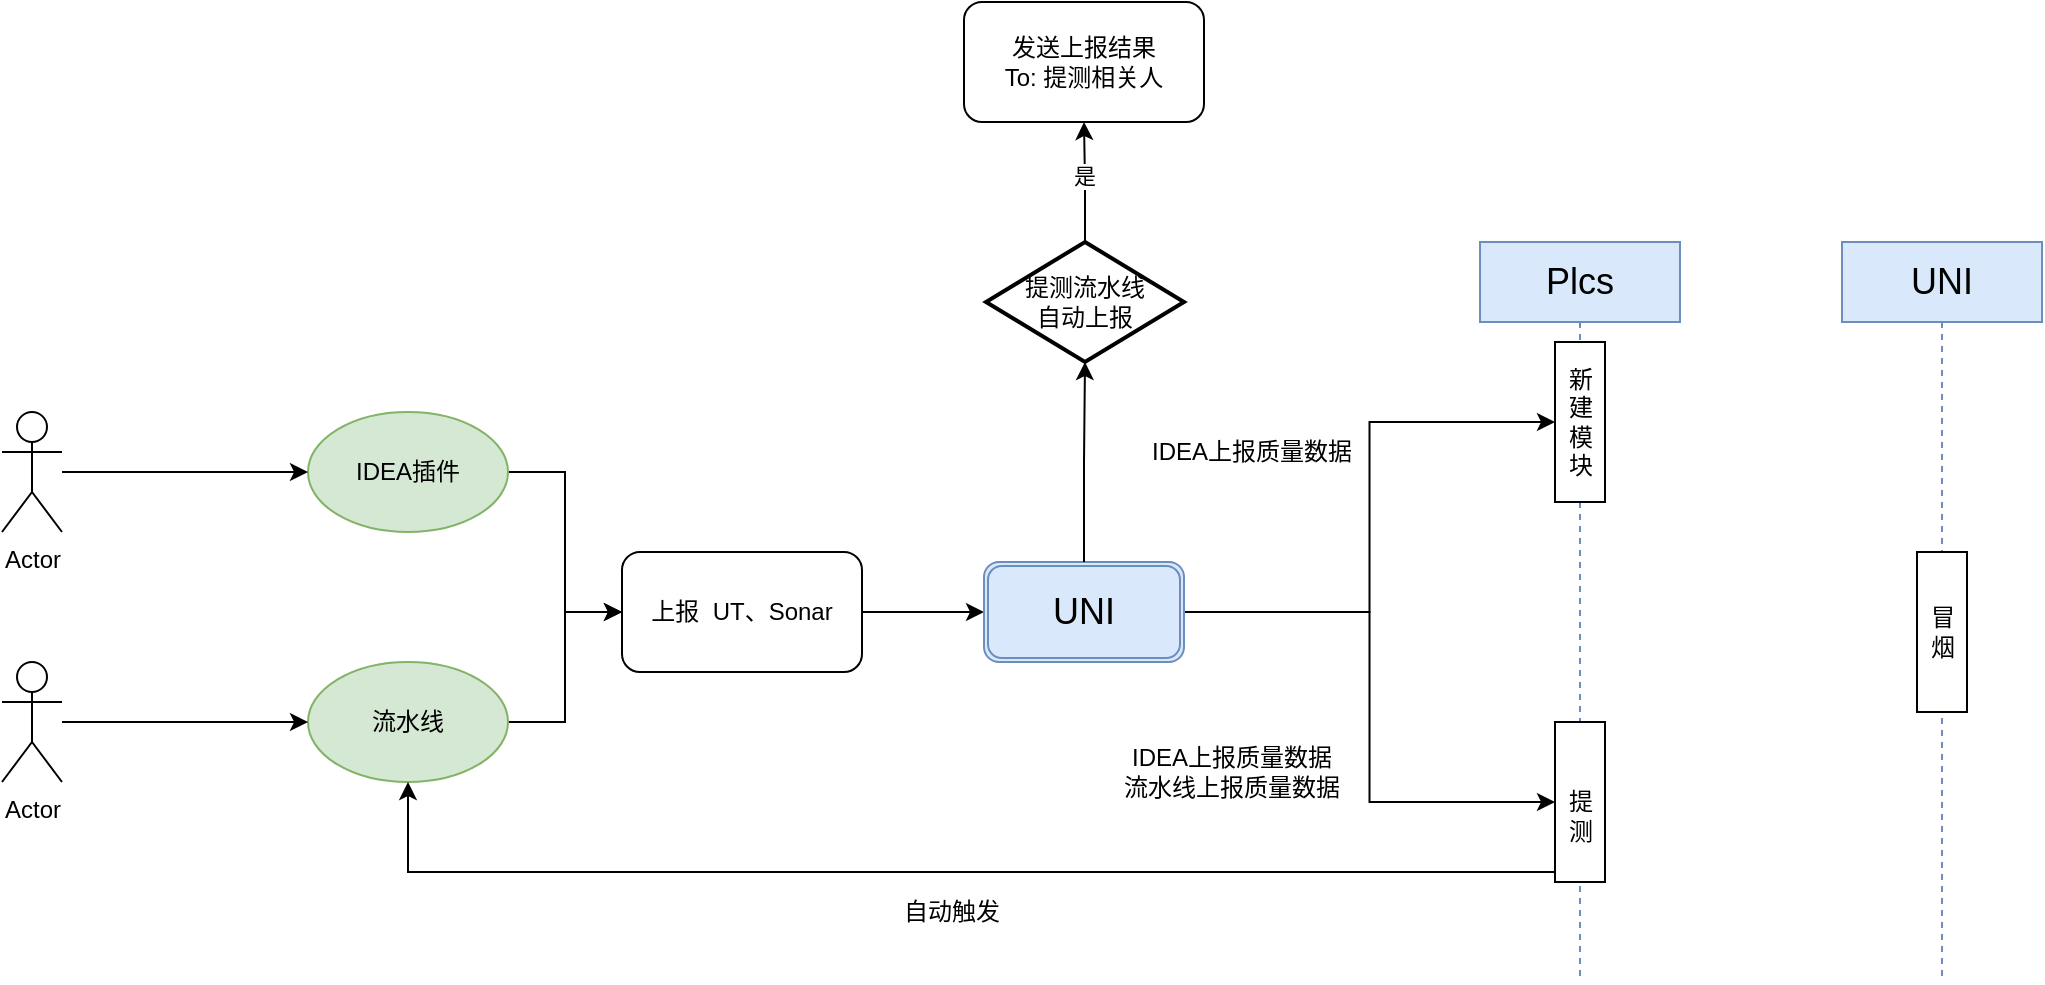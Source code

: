 <mxfile version="24.7.6">
  <diagram name="第 1 页" id="VxHALeBs2BCOJVHT1nt_">
    <mxGraphModel dx="3088" dy="746" grid="1" gridSize="10" guides="1" tooltips="1" connect="1" arrows="1" fold="1" page="1" pageScale="1" pageWidth="1654" pageHeight="1169" math="0" shadow="0">
      <root>
        <mxCell id="0" />
        <mxCell id="1" parent="0" />
        <mxCell id="bftgI8BvlsvBfUL7Tlv9-9" style="edgeStyle=orthogonalEdgeStyle;rounded=0;orthogonalLoop=1;jettySize=auto;html=1;entryX=0;entryY=0.5;entryDx=0;entryDy=0;" edge="1" parent="1" source="bftgI8BvlsvBfUL7Tlv9-5" target="bftgI8BvlsvBfUL7Tlv9-7">
          <mxGeometry relative="1" as="geometry" />
        </mxCell>
        <mxCell id="bftgI8BvlsvBfUL7Tlv9-5" value="流水线" style="ellipse;whiteSpace=wrap;html=1;fillColor=#d5e8d4;strokeColor=#82b366;" vertex="1" parent="1">
          <mxGeometry x="-1157" y="425" width="100" height="60" as="geometry" />
        </mxCell>
        <mxCell id="bftgI8BvlsvBfUL7Tlv9-11" style="edgeStyle=orthogonalEdgeStyle;rounded=0;orthogonalLoop=1;jettySize=auto;html=1;entryX=0;entryY=0.5;entryDx=0;entryDy=0;" edge="1" parent="1" source="bftgI8BvlsvBfUL7Tlv9-6" target="bftgI8BvlsvBfUL7Tlv9-7">
          <mxGeometry relative="1" as="geometry" />
        </mxCell>
        <mxCell id="bftgI8BvlsvBfUL7Tlv9-6" value="IDEA插件" style="ellipse;whiteSpace=wrap;html=1;fillColor=#d5e8d4;strokeColor=#82b366;" vertex="1" parent="1">
          <mxGeometry x="-1157" y="300" width="100" height="60" as="geometry" />
        </mxCell>
        <mxCell id="bftgI8BvlsvBfUL7Tlv9-12" value="" style="edgeStyle=orthogonalEdgeStyle;rounded=0;orthogonalLoop=1;jettySize=auto;html=1;" edge="1" parent="1" source="bftgI8BvlsvBfUL7Tlv9-7" target="bftgI8BvlsvBfUL7Tlv9-8">
          <mxGeometry relative="1" as="geometry" />
        </mxCell>
        <mxCell id="bftgI8BvlsvBfUL7Tlv9-7" value="上报&amp;nbsp; UT、Sonar" style="rounded=1;whiteSpace=wrap;html=1;" vertex="1" parent="1">
          <mxGeometry x="-1000" y="370" width="120" height="60" as="geometry" />
        </mxCell>
        <mxCell id="bftgI8BvlsvBfUL7Tlv9-17" style="edgeStyle=orthogonalEdgeStyle;rounded=0;orthogonalLoop=1;jettySize=auto;html=1;exitX=1;exitY=0.5;exitDx=0;exitDy=0;" edge="1" parent="1" source="bftgI8BvlsvBfUL7Tlv9-8" target="bftgI8BvlsvBfUL7Tlv9-15">
          <mxGeometry relative="1" as="geometry">
            <mxPoint x="-640" y="400" as="sourcePoint" />
          </mxGeometry>
        </mxCell>
        <mxCell id="bftgI8BvlsvBfUL7Tlv9-18" style="edgeStyle=orthogonalEdgeStyle;rounded=0;orthogonalLoop=1;jettySize=auto;html=1;exitX=1;exitY=0.5;exitDx=0;exitDy=0;" edge="1" parent="1" source="bftgI8BvlsvBfUL7Tlv9-8" target="bftgI8BvlsvBfUL7Tlv9-16">
          <mxGeometry relative="1" as="geometry">
            <mxPoint x="-640" y="400" as="sourcePoint" />
          </mxGeometry>
        </mxCell>
        <mxCell id="bftgI8BvlsvBfUL7Tlv9-8" value="&lt;font style=&quot;font-size: 18px;&quot;&gt;UNI&lt;/font&gt;" style="shape=ext;double=1;rounded=1;whiteSpace=wrap;html=1;fillColor=#dae8fc;strokeColor=#6c8ebf;" vertex="1" parent="1">
          <mxGeometry x="-819" y="375" width="100" height="50" as="geometry" />
        </mxCell>
        <mxCell id="bftgI8BvlsvBfUL7Tlv9-14" value="&lt;font style=&quot;font-size: 18px;&quot;&gt;Plcs&lt;/font&gt;" style="shape=umlLifeline;perimeter=lifelinePerimeter;whiteSpace=wrap;html=1;container=1;dropTarget=0;collapsible=0;recursiveResize=0;outlineConnect=0;portConstraint=eastwest;newEdgeStyle={&quot;curved&quot;:0,&quot;rounded&quot;:0};fillColor=#dae8fc;strokeColor=#6c8ebf;" vertex="1" parent="1">
          <mxGeometry x="-571" y="215" width="100" height="370" as="geometry" />
        </mxCell>
        <mxCell id="bftgI8BvlsvBfUL7Tlv9-15" value="新&lt;div&gt;建&lt;/div&gt;&lt;div&gt;模&lt;/div&gt;&lt;div&gt;块&lt;/div&gt;" style="html=1;points=[[0,0,0,0,5],[0,1,0,0,-5],[1,0,0,0,5],[1,1,0,0,-5]];perimeter=orthogonalPerimeter;outlineConnect=0;targetShapes=umlLifeline;portConstraint=eastwest;newEdgeStyle={&quot;curved&quot;:0,&quot;rounded&quot;:0};" vertex="1" parent="bftgI8BvlsvBfUL7Tlv9-14">
          <mxGeometry x="37.5" y="50" width="25" height="80" as="geometry" />
        </mxCell>
        <mxCell id="bftgI8BvlsvBfUL7Tlv9-16" value="&lt;div&gt;&lt;br&gt;&lt;/div&gt;&lt;div&gt;提&lt;/div&gt;&lt;div&gt;测&lt;/div&gt;" style="html=1;points=[[0,0,0,0,5],[0,1,0,0,-5],[1,0,0,0,5],[1,1,0,0,-5]];perimeter=orthogonalPerimeter;outlineConnect=0;targetShapes=umlLifeline;portConstraint=eastwest;newEdgeStyle={&quot;curved&quot;:0,&quot;rounded&quot;:0};" vertex="1" parent="bftgI8BvlsvBfUL7Tlv9-14">
          <mxGeometry x="37.5" y="240" width="25" height="80" as="geometry" />
        </mxCell>
        <mxCell id="bftgI8BvlsvBfUL7Tlv9-21" value="&lt;div&gt;IDEA上报质量数据&lt;/div&gt;" style="text;html=1;align=center;verticalAlign=middle;whiteSpace=wrap;rounded=0;" vertex="1" parent="1">
          <mxGeometry x="-760" y="300" width="150" height="40" as="geometry" />
        </mxCell>
        <mxCell id="bftgI8BvlsvBfUL7Tlv9-22" value="&lt;div&gt;IDEA上报质量数据&lt;/div&gt;&lt;div&gt;流水线上报质量数据&lt;/div&gt;" style="text;html=1;align=center;verticalAlign=middle;whiteSpace=wrap;rounded=0;" vertex="1" parent="1">
          <mxGeometry x="-770" y="460" width="150" height="40" as="geometry" />
        </mxCell>
        <mxCell id="bftgI8BvlsvBfUL7Tlv9-23" style="edgeStyle=orthogonalEdgeStyle;rounded=0;orthogonalLoop=1;jettySize=auto;html=1;curved=0;entryX=0.5;entryY=1;entryDx=0;entryDy=0;exitX=0;exitY=1;exitDx=0;exitDy=-5;exitPerimeter=0;" edge="1" parent="1" source="bftgI8BvlsvBfUL7Tlv9-16" target="bftgI8BvlsvBfUL7Tlv9-5">
          <mxGeometry relative="1" as="geometry" />
        </mxCell>
        <mxCell id="bftgI8BvlsvBfUL7Tlv9-25" style="edgeStyle=orthogonalEdgeStyle;rounded=0;orthogonalLoop=1;jettySize=auto;html=1;entryX=0;entryY=0.5;entryDx=0;entryDy=0;" edge="1" parent="1" source="bftgI8BvlsvBfUL7Tlv9-24" target="bftgI8BvlsvBfUL7Tlv9-6">
          <mxGeometry relative="1" as="geometry" />
        </mxCell>
        <mxCell id="bftgI8BvlsvBfUL7Tlv9-24" value="Actor" style="shape=umlActor;verticalLabelPosition=bottom;verticalAlign=top;html=1;" vertex="1" parent="1">
          <mxGeometry x="-1310" y="300" width="30" height="60" as="geometry" />
        </mxCell>
        <mxCell id="bftgI8BvlsvBfUL7Tlv9-28" style="edgeStyle=orthogonalEdgeStyle;rounded=0;orthogonalLoop=1;jettySize=auto;html=1;entryX=0;entryY=0.5;entryDx=0;entryDy=0;" edge="1" parent="1" source="bftgI8BvlsvBfUL7Tlv9-27" target="bftgI8BvlsvBfUL7Tlv9-5">
          <mxGeometry relative="1" as="geometry" />
        </mxCell>
        <mxCell id="bftgI8BvlsvBfUL7Tlv9-27" value="Actor" style="shape=umlActor;verticalLabelPosition=bottom;verticalAlign=top;html=1;" vertex="1" parent="1">
          <mxGeometry x="-1310" y="425" width="30" height="60" as="geometry" />
        </mxCell>
        <mxCell id="bftgI8BvlsvBfUL7Tlv9-31" value="自动触发" style="text;html=1;align=center;verticalAlign=middle;whiteSpace=wrap;rounded=0;" vertex="1" parent="1">
          <mxGeometry x="-910" y="530" width="150" height="40" as="geometry" />
        </mxCell>
        <mxCell id="bftgI8BvlsvBfUL7Tlv9-35" style="edgeStyle=orthogonalEdgeStyle;rounded=0;orthogonalLoop=1;jettySize=auto;html=1;exitX=0.5;exitY=0;exitDx=0;exitDy=0;exitPerimeter=0;entryX=0.5;entryY=1;entryDx=0;entryDy=0;" edge="1" parent="1" source="bftgI8BvlsvBfUL7Tlv9-32" target="bftgI8BvlsvBfUL7Tlv9-33">
          <mxGeometry relative="1" as="geometry" />
        </mxCell>
        <mxCell id="bftgI8BvlsvBfUL7Tlv9-36" value="是" style="edgeLabel;html=1;align=center;verticalAlign=middle;resizable=0;points=[];" vertex="1" connectable="0" parent="bftgI8BvlsvBfUL7Tlv9-35">
          <mxGeometry x="0.111" relative="1" as="geometry">
            <mxPoint as="offset" />
          </mxGeometry>
        </mxCell>
        <mxCell id="bftgI8BvlsvBfUL7Tlv9-32" value="提测流水线&lt;div&gt;自动上报&lt;/div&gt;" style="strokeWidth=2;html=1;shape=mxgraph.flowchart.decision;whiteSpace=wrap;" vertex="1" parent="1">
          <mxGeometry x="-818" y="215" width="99" height="60" as="geometry" />
        </mxCell>
        <mxCell id="bftgI8BvlsvBfUL7Tlv9-33" value="发送上报结果&lt;div&gt;To: 提测相关人&lt;/div&gt;" style="rounded=1;whiteSpace=wrap;html=1;" vertex="1" parent="1">
          <mxGeometry x="-829" y="95" width="120" height="60" as="geometry" />
        </mxCell>
        <mxCell id="bftgI8BvlsvBfUL7Tlv9-34" style="edgeStyle=orthogonalEdgeStyle;rounded=0;orthogonalLoop=1;jettySize=auto;html=1;exitX=0.5;exitY=0;exitDx=0;exitDy=0;entryX=0.5;entryY=1;entryDx=0;entryDy=0;entryPerimeter=0;" edge="1" parent="1" source="bftgI8BvlsvBfUL7Tlv9-8" target="bftgI8BvlsvBfUL7Tlv9-32">
          <mxGeometry relative="1" as="geometry" />
        </mxCell>
        <mxCell id="bftgI8BvlsvBfUL7Tlv9-37" value="&lt;font style=&quot;font-size: 18px;&quot;&gt;UNI&lt;/font&gt;" style="shape=umlLifeline;perimeter=lifelinePerimeter;whiteSpace=wrap;html=1;container=1;dropTarget=0;collapsible=0;recursiveResize=0;outlineConnect=0;portConstraint=eastwest;newEdgeStyle={&quot;curved&quot;:0,&quot;rounded&quot;:0};fillColor=#dae8fc;strokeColor=#6c8ebf;" vertex="1" parent="1">
          <mxGeometry x="-390" y="215" width="100" height="370" as="geometry" />
        </mxCell>
        <mxCell id="bftgI8BvlsvBfUL7Tlv9-38" value="冒&lt;div&gt;烟&lt;/div&gt;" style="html=1;points=[[0,0,0,0,5],[0,1,0,0,-5],[1,0,0,0,5],[1,1,0,0,-5]];perimeter=orthogonalPerimeter;outlineConnect=0;targetShapes=umlLifeline;portConstraint=eastwest;newEdgeStyle={&quot;curved&quot;:0,&quot;rounded&quot;:0};" vertex="1" parent="bftgI8BvlsvBfUL7Tlv9-37">
          <mxGeometry x="37.5" y="155" width="25" height="80" as="geometry" />
        </mxCell>
      </root>
    </mxGraphModel>
  </diagram>
</mxfile>
